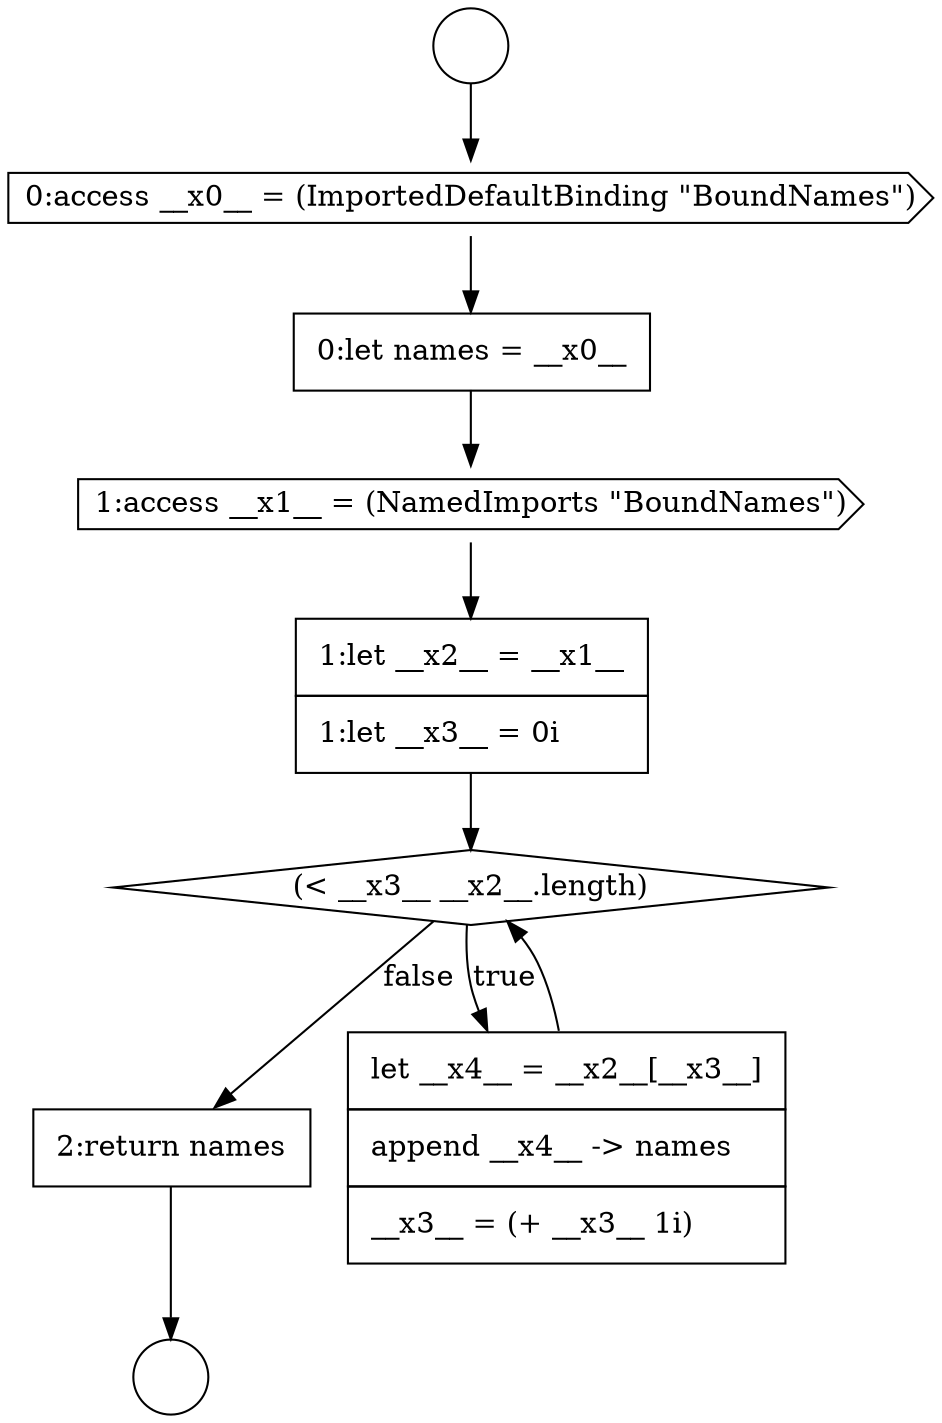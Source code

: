 digraph {
  node9580 [shape=cds, label=<<font color="black">0:access __x0__ = (ImportedDefaultBinding &quot;BoundNames&quot;)</font>> color="black" fillcolor="white" style=filled]
  node9584 [shape=diamond, label=<<font color="black">(&lt; __x3__ __x2__.length)</font>> color="black" fillcolor="white" style=filled]
  node9586 [shape=none, margin=0, label=<<font color="black">
    <table border="0" cellborder="1" cellspacing="0" cellpadding="10">
      <tr><td align="left">2:return names</td></tr>
    </table>
  </font>> color="black" fillcolor="white" style=filled]
  node9581 [shape=none, margin=0, label=<<font color="black">
    <table border="0" cellborder="1" cellspacing="0" cellpadding="10">
      <tr><td align="left">0:let names = __x0__</td></tr>
    </table>
  </font>> color="black" fillcolor="white" style=filled]
  node9585 [shape=none, margin=0, label=<<font color="black">
    <table border="0" cellborder="1" cellspacing="0" cellpadding="10">
      <tr><td align="left">let __x4__ = __x2__[__x3__]</td></tr>
      <tr><td align="left">append __x4__ -&gt; names</td></tr>
      <tr><td align="left">__x3__ = (+ __x3__ 1i)</td></tr>
    </table>
  </font>> color="black" fillcolor="white" style=filled]
  node9582 [shape=cds, label=<<font color="black">1:access __x1__ = (NamedImports &quot;BoundNames&quot;)</font>> color="black" fillcolor="white" style=filled]
  node9578 [shape=circle label=" " color="black" fillcolor="white" style=filled]
  node9579 [shape=circle label=" " color="black" fillcolor="white" style=filled]
  node9583 [shape=none, margin=0, label=<<font color="black">
    <table border="0" cellborder="1" cellspacing="0" cellpadding="10">
      <tr><td align="left">1:let __x2__ = __x1__</td></tr>
      <tr><td align="left">1:let __x3__ = 0i</td></tr>
    </table>
  </font>> color="black" fillcolor="white" style=filled]
  node9583 -> node9584 [ color="black"]
  node9584 -> node9585 [label=<<font color="black">true</font>> color="black"]
  node9584 -> node9586 [label=<<font color="black">false</font>> color="black"]
  node9581 -> node9582 [ color="black"]
  node9578 -> node9580 [ color="black"]
  node9582 -> node9583 [ color="black"]
  node9585 -> node9584 [ color="black"]
  node9580 -> node9581 [ color="black"]
  node9586 -> node9579 [ color="black"]
}
